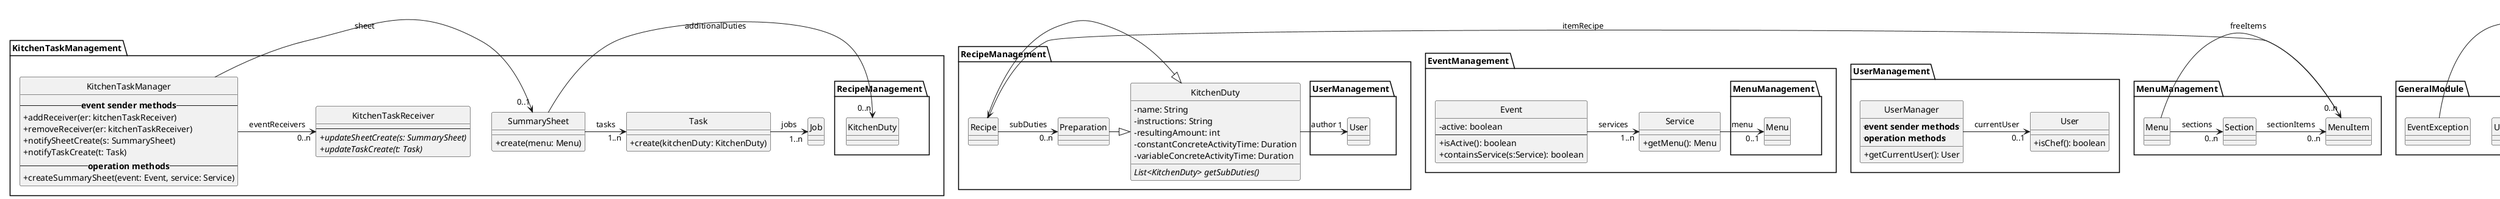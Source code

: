 @startuml Gestire Compiti Cucina
skinparam Style strictuml
skinparam classAttributeIconSize 0

namespace KitchenTaskManagement {
    ' GRASP Controller
    class KitchenTaskManager{
        --<b>event sender methods</b>--
        +addReceiver(er: kitchenTaskReceiver)
        +removeReceiver(er: kitchenTaskReceiver)
        +notifySheetCreate(s: SummarySheet)
        +notifyTaskCreate(t: Task)
        --<b>operation methods</b>--
        + createSummarySheet(event: Event, service: Service)
    }

    class KitchenTaskReceiver{
        --
        +<i>updateSheetCreate(s: SummarySheet)</i>
        +<i>updateTaskCreate(t: Task)</i>
    }

    ' Compito
    class Task{
        + create(kitchenDuty: KitchenDuty)
    }

    ' Foglio Riepilogativo
    class SummarySheet {
        + create(menu: Menu)
    }

    SummarySheet -> "1..n" Task: tasks
    KitchenTaskManager -> "0..1" SummarySheet: sheet
    SummarySheet -> "0..n" RecipeManagement.KitchenDuty: additionalDuties
    Task -> "1..n" Job: jobs
    KitchenTaskManager -> "0..n" KitchenTaskReceiver: eventReceivers


    ' Incarico
    class Job
}

'prova

namespace TurnManagement {
    class Cook

    class Turn
}

namespace RecipeManagement {
    class KitchenDuty {
        - name: String
        - instructions: String
        - resultingAmount: int
        - constantConcreteActivityTime: Duration
        - variableConcreteActivityTime: Duration
        {abstract} List<KitchenDuty> getSubDuties()
    }
    KitchenDuty -> "1" UserManagement.User: author

    class Recipe {

    }

    class Preparation{

    }

    Recipe -|> KitchenDuty
    Preparation -|> KitchenDuty
    Recipe -> "0..n" Preparation: subDuties
}

namespace EventManagement {
    class Service {
        + getMenu(): Menu
    }
    Service -> "0..1" MenuManagement.Menu: menu

    class Event {
        - active: boolean
        --
        + isActive(): boolean
        + containsService(s:Service): boolean
    }
    Event -> "1..n" Service: "services"

}

namespace UserManagement {
    class User {
        + isChef(): boolean
    }

    class UserManager {

        --<b>event sender methods</b>--
        --<b>operation methods</b>--
        +getCurrentUser(): User
    }

    UserManager -> "0..1" User: currentUser
}

namespace MenuManagement {
    class Menu
    class Section
    class MenuItem

    Menu -> "0..n" Section: sections
    Menu -> "0..n" MenuItem: freeItems
    Section -> "0..n" MenuItem: sectionItems

    MenuItem -> RecipeManagement.Recipe: itemRecipe
}

namespace GeneralModule {
    UseCaseLogicException -right|> Exception
    EventException -down|> Exception

}

@enduml